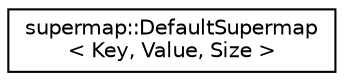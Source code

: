 digraph "Graphical Class Hierarchy"
{
 // LATEX_PDF_SIZE
  edge [fontname="Helvetica",fontsize="10",labelfontname="Helvetica",labelfontsize="10"];
  node [fontname="Helvetica",fontsize="10",shape=record];
  rankdir="LR";
  Node0 [label="supermap::DefaultSupermap\l\< Key, Value, Size \>",height=0.2,width=0.4,color="black", fillcolor="white", style="filled",URL="$classsupermap_1_1DefaultSupermap.html",tooltip=" "];
}
